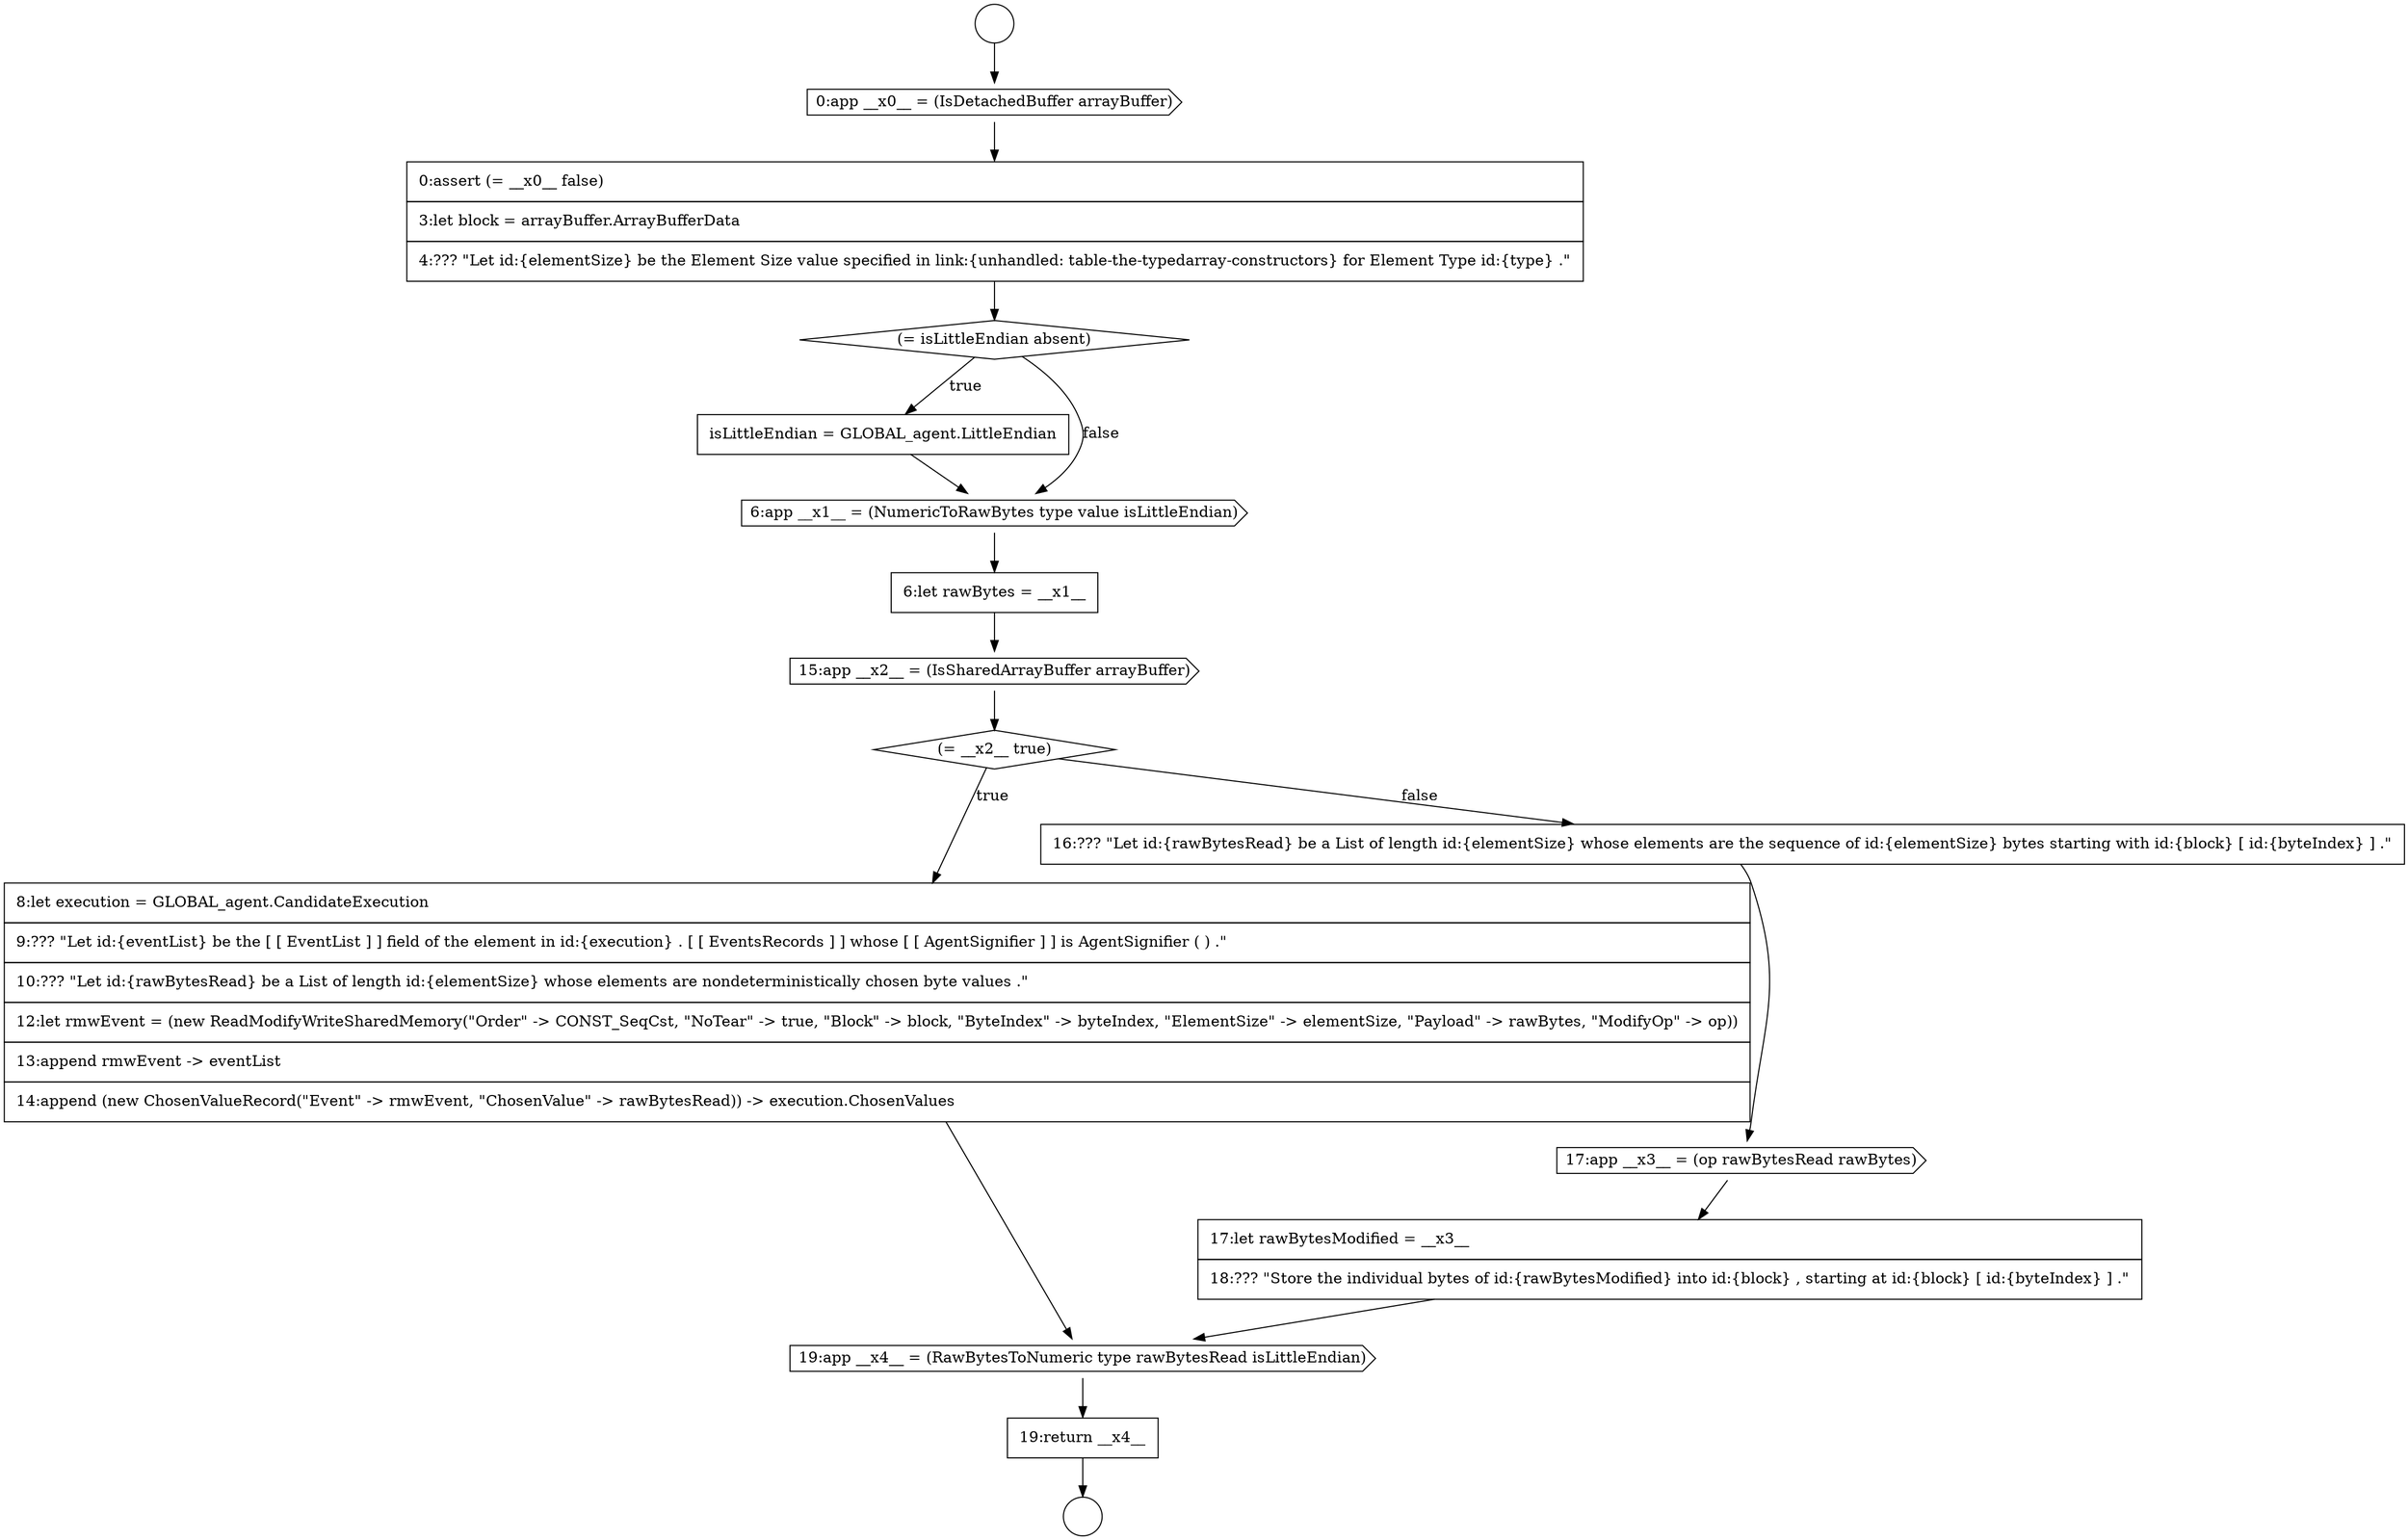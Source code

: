 digraph {
  node17875 [shape=diamond, label=<<font color="black">(= __x2__ true)</font>> color="black" fillcolor="white" style=filled]
  node17871 [shape=none, margin=0, label=<<font color="black">
    <table border="0" cellborder="1" cellspacing="0" cellpadding="10">
      <tr><td align="left">isLittleEndian = GLOBAL_agent.LittleEndian</td></tr>
    </table>
  </font>> color="black" fillcolor="white" style=filled]
  node17867 [shape=circle label=" " color="black" fillcolor="white" style=filled]
  node17879 [shape=none, margin=0, label=<<font color="black">
    <table border="0" cellborder="1" cellspacing="0" cellpadding="10">
      <tr><td align="left">17:let rawBytesModified = __x3__</td></tr>
      <tr><td align="left">18:??? &quot;Store the individual bytes of id:{rawBytesModified} into id:{block} , starting at id:{block} [ id:{byteIndex} ] .&quot;</td></tr>
    </table>
  </font>> color="black" fillcolor="white" style=filled]
  node17866 [shape=circle label=" " color="black" fillcolor="white" style=filled]
  node17876 [shape=none, margin=0, label=<<font color="black">
    <table border="0" cellborder="1" cellspacing="0" cellpadding="10">
      <tr><td align="left">8:let execution = GLOBAL_agent.CandidateExecution</td></tr>
      <tr><td align="left">9:??? &quot;Let id:{eventList} be the [ [ EventList ] ] field of the element in id:{execution} . [ [ EventsRecords ] ] whose [ [ AgentSignifier ] ] is AgentSignifier ( ) .&quot;</td></tr>
      <tr><td align="left">10:??? &quot;Let id:{rawBytesRead} be a List of length id:{elementSize} whose elements are nondeterministically chosen byte values .&quot;</td></tr>
      <tr><td align="left">12:let rmwEvent = (new ReadModifyWriteSharedMemory(&quot;Order&quot; -&gt; CONST_SeqCst, &quot;NoTear&quot; -&gt; true, &quot;Block&quot; -&gt; block, &quot;ByteIndex&quot; -&gt; byteIndex, &quot;ElementSize&quot; -&gt; elementSize, &quot;Payload&quot; -&gt; rawBytes, &quot;ModifyOp&quot; -&gt; op))</td></tr>
      <tr><td align="left">13:append rmwEvent -&gt; eventList</td></tr>
      <tr><td align="left">14:append (new ChosenValueRecord(&quot;Event&quot; -&gt; rmwEvent, &quot;ChosenValue&quot; -&gt; rawBytesRead)) -&gt; execution.ChosenValues</td></tr>
    </table>
  </font>> color="black" fillcolor="white" style=filled]
  node17870 [shape=diamond, label=<<font color="black">(= isLittleEndian absent)</font>> color="black" fillcolor="white" style=filled]
  node17873 [shape=none, margin=0, label=<<font color="black">
    <table border="0" cellborder="1" cellspacing="0" cellpadding="10">
      <tr><td align="left">6:let rawBytes = __x1__</td></tr>
    </table>
  </font>> color="black" fillcolor="white" style=filled]
  node17880 [shape=cds, label=<<font color="black">19:app __x4__ = (RawBytesToNumeric type rawBytesRead isLittleEndian)</font>> color="black" fillcolor="white" style=filled]
  node17869 [shape=none, margin=0, label=<<font color="black">
    <table border="0" cellborder="1" cellspacing="0" cellpadding="10">
      <tr><td align="left">0:assert (= __x0__ false)</td></tr>
      <tr><td align="left">3:let block = arrayBuffer.ArrayBufferData</td></tr>
      <tr><td align="left">4:??? &quot;Let id:{elementSize} be the Element Size value specified in link:{unhandled: table-the-typedarray-constructors} for Element Type id:{type} .&quot;</td></tr>
    </table>
  </font>> color="black" fillcolor="white" style=filled]
  node17874 [shape=cds, label=<<font color="black">15:app __x2__ = (IsSharedArrayBuffer arrayBuffer)</font>> color="black" fillcolor="white" style=filled]
  node17877 [shape=none, margin=0, label=<<font color="black">
    <table border="0" cellborder="1" cellspacing="0" cellpadding="10">
      <tr><td align="left">16:??? &quot;Let id:{rawBytesRead} be a List of length id:{elementSize} whose elements are the sequence of id:{elementSize} bytes starting with id:{block} [ id:{byteIndex} ] .&quot;</td></tr>
    </table>
  </font>> color="black" fillcolor="white" style=filled]
  node17881 [shape=none, margin=0, label=<<font color="black">
    <table border="0" cellborder="1" cellspacing="0" cellpadding="10">
      <tr><td align="left">19:return __x4__</td></tr>
    </table>
  </font>> color="black" fillcolor="white" style=filled]
  node17872 [shape=cds, label=<<font color="black">6:app __x1__ = (NumericToRawBytes type value isLittleEndian)</font>> color="black" fillcolor="white" style=filled]
  node17868 [shape=cds, label=<<font color="black">0:app __x0__ = (IsDetachedBuffer arrayBuffer)</font>> color="black" fillcolor="white" style=filled]
  node17878 [shape=cds, label=<<font color="black">17:app __x3__ = (op rawBytesRead rawBytes)</font>> color="black" fillcolor="white" style=filled]
  node17875 -> node17876 [label=<<font color="black">true</font>> color="black"]
  node17875 -> node17877 [label=<<font color="black">false</font>> color="black"]
  node17877 -> node17878 [ color="black"]
  node17872 -> node17873 [ color="black"]
  node17881 -> node17867 [ color="black"]
  node17880 -> node17881 [ color="black"]
  node17873 -> node17874 [ color="black"]
  node17870 -> node17871 [label=<<font color="black">true</font>> color="black"]
  node17870 -> node17872 [label=<<font color="black">false</font>> color="black"]
  node17876 -> node17880 [ color="black"]
  node17879 -> node17880 [ color="black"]
  node17868 -> node17869 [ color="black"]
  node17871 -> node17872 [ color="black"]
  node17878 -> node17879 [ color="black"]
  node17869 -> node17870 [ color="black"]
  node17866 -> node17868 [ color="black"]
  node17874 -> node17875 [ color="black"]
}
